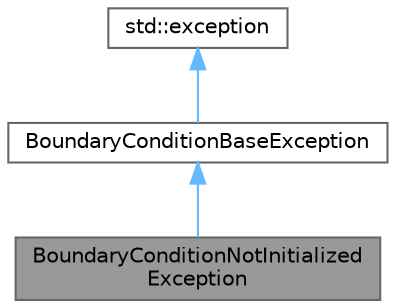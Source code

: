 digraph "BoundaryConditionNotInitializedException"
{
 // LATEX_PDF_SIZE
  bgcolor="transparent";
  edge [fontname=Helvetica,fontsize=10,labelfontname=Helvetica,labelfontsize=10];
  node [fontname=Helvetica,fontsize=10,shape=box,height=0.2,width=0.4];
  Node1 [id="Node000001",label="BoundaryConditionNotInitialized\lException",height=0.2,width=0.4,color="gray40", fillcolor="grey60", style="filled", fontcolor="black",tooltip="Exception thrown when BoundaryCondition is not properly initialized."];
  Node2 -> Node1 [id="edge1_Node000001_Node000002",dir="back",color="steelblue1",style="solid",tooltip=" "];
  Node2 [id="Node000002",label="BoundaryConditionBaseException",height=0.2,width=0.4,color="gray40", fillcolor="white", style="filled",URL="$class_boundary_condition_base_exception.html",tooltip="Base exception class for BC errors."];
  Node3 -> Node2 [id="edge2_Node000002_Node000003",dir="back",color="steelblue1",style="solid",tooltip=" "];
  Node3 [id="Node000003",label="std::exception",height=0.2,width=0.4,color="gray40", fillcolor="white", style="filled",tooltip=" "];
}
